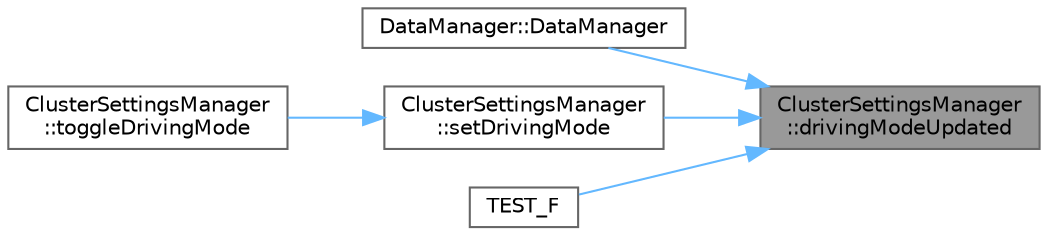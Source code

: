 digraph "ClusterSettingsManager::drivingModeUpdated"
{
 // LATEX_PDF_SIZE
  bgcolor="transparent";
  edge [fontname=Helvetica,fontsize=10,labelfontname=Helvetica,labelfontsize=10];
  node [fontname=Helvetica,fontsize=10,shape=box,height=0.2,width=0.4];
  rankdir="RL";
  Node1 [id="Node000001",label="ClusterSettingsManager\l::drivingModeUpdated",height=0.2,width=0.4,color="gray40", fillcolor="grey60", style="filled", fontcolor="black",tooltip=" "];
  Node1 -> Node2 [id="edge1_Node000001_Node000002",dir="back",color="steelblue1",style="solid",tooltip=" "];
  Node2 [id="Node000002",label="DataManager::DataManager",height=0.2,width=0.4,color="grey40", fillcolor="white", style="filled",URL="$classDataManager.html#affb37dc13db06ecf6853c9fa25e5ed7a",tooltip="Construct a new DataManager::DataManager object."];
  Node1 -> Node3 [id="edge2_Node000001_Node000003",dir="back",color="steelblue1",style="solid",tooltip=" "];
  Node3 [id="Node000003",label="ClusterSettingsManager\l::setDrivingMode",height=0.2,width=0.4,color="grey40", fillcolor="white", style="filled",URL="$classClusterSettingsManager.html#a16bdb0a115c2ca9d4d036214697414e1",tooltip="Get the driving mode."];
  Node3 -> Node4 [id="edge3_Node000003_Node000004",dir="back",color="steelblue1",style="solid",tooltip=" "];
  Node4 [id="Node000004",label="ClusterSettingsManager\l::toggleDrivingMode",height=0.2,width=0.4,color="grey40", fillcolor="white", style="filled",URL="$classClusterSettingsManager.html#ae4c7a5eb9d19c5b8c4553f32eb02491e",tooltip="Toggle the driving mode."];
  Node1 -> Node5 [id="edge4_Node000001_Node000005",dir="back",color="steelblue1",style="solid",tooltip=" "];
  Node5 [id="Node000005",label="TEST_F",height=0.2,width=0.4,color="grey40", fillcolor="white", style="filled",URL="$test__ClusterSettingsManager_8cpp.html#ad5375e77c24e97aa762c7b1ded63cfae",tooltip="Ensures that the driving mode can be toggled between Manual and Automatic."];
}
